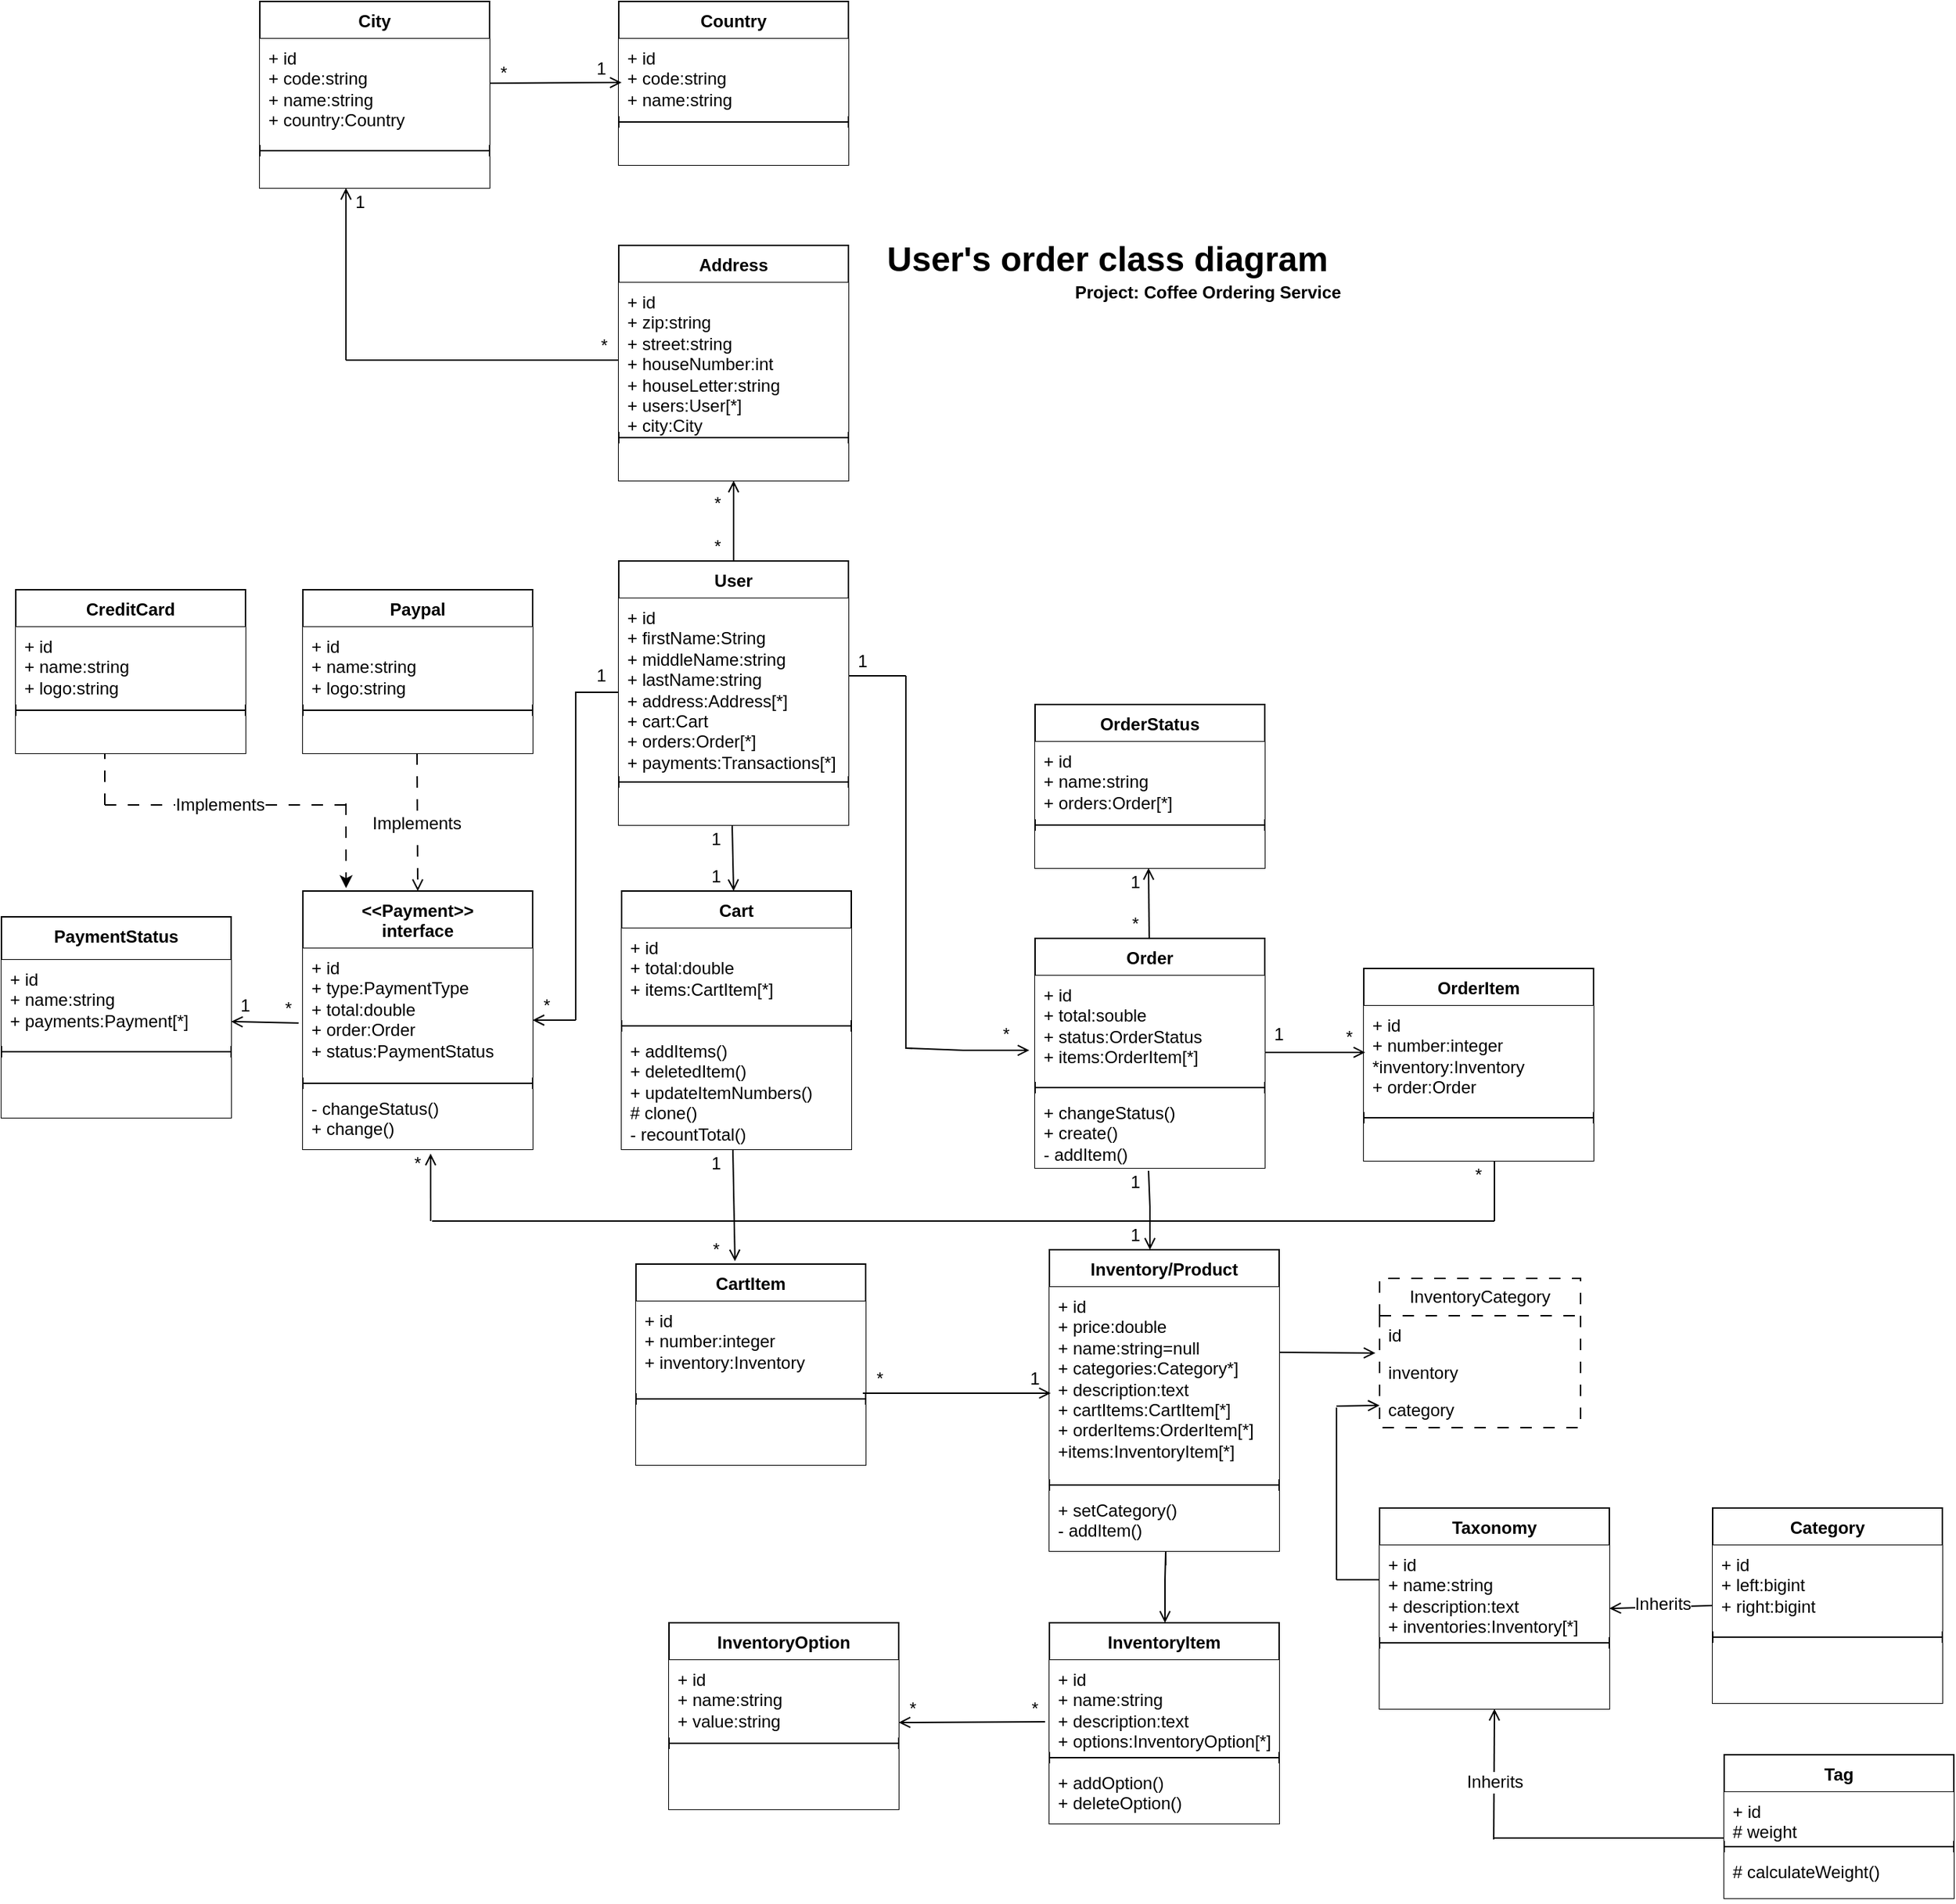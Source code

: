 <mxfile version="21.6.9" type="device">
  <diagram name="Página-1" id="kp7T4gzM5nlJn1S1i0E5">
    <mxGraphModel dx="2603" dy="758" grid="1" gridSize="10" guides="1" tooltips="1" connect="1" arrows="1" fold="1" page="1" pageScale="1" pageWidth="1169" pageHeight="827" math="0" shadow="0">
      <root>
        <mxCell id="0" />
        <mxCell id="1" parent="0" />
        <mxCell id="LA_kGTPau4nZWow_Dx0K-2" value="Project: Coffee Ordering Service" style="text;align=center;fontStyle=1;verticalAlign=middle;spacingLeft=3;spacingRight=3;strokeColor=none;rotatable=0;points=[[0,0.5],[1,0.5]];portConstraint=eastwest;html=1;" vertex="1" parent="1">
          <mxGeometry x="760" y="220" width="80" height="26" as="geometry" />
        </mxCell>
        <mxCell id="LA_kGTPau4nZWow_Dx0K-3" value="User&#39;s order class diagram" style="text;strokeColor=none;fillColor=none;html=1;fontSize=24;fontStyle=1;verticalAlign=middle;align=center;" vertex="1" parent="1">
          <mxGeometry x="680" y="190" width="100" height="40" as="geometry" />
        </mxCell>
        <mxCell id="LA_kGTPau4nZWow_Dx0K-5" value="Address" style="swimlane;fontStyle=1;align=center;verticalAlign=top;childLayout=stackLayout;horizontal=1;startSize=26;horizontalStack=0;resizeParent=1;resizeParentMax=0;resizeLast=0;collapsible=1;marginBottom=0;whiteSpace=wrap;html=1;fillColor=#FFFFFF;" vertex="1" parent="1">
          <mxGeometry x="390" y="200" width="160" height="164" as="geometry" />
        </mxCell>
        <mxCell id="LA_kGTPau4nZWow_Dx0K-6" value="+ id&lt;br&gt;+ zip:string&lt;br&gt;+ street:string&lt;br&gt;+ houseNumber:int&lt;br&gt;+ houseLetter:string&lt;br&gt;+ users:User[*]&lt;br&gt;+ city:City" style="text;strokeColor=none;fillColor=#FFFFFF;align=left;verticalAlign=top;spacingLeft=4;spacingRight=4;overflow=hidden;rotatable=0;points=[[0,0.5],[1,0.5]];portConstraint=eastwest;whiteSpace=wrap;html=1;" vertex="1" parent="LA_kGTPau4nZWow_Dx0K-5">
          <mxGeometry y="26" width="160" height="104" as="geometry" />
        </mxCell>
        <mxCell id="LA_kGTPau4nZWow_Dx0K-7" value="" style="line;strokeWidth=1;fillColor=none;align=left;verticalAlign=middle;spacingTop=-1;spacingLeft=3;spacingRight=3;rotatable=0;labelPosition=right;points=[];portConstraint=eastwest;strokeColor=inherit;" vertex="1" parent="LA_kGTPau4nZWow_Dx0K-5">
          <mxGeometry y="130" width="160" height="8" as="geometry" />
        </mxCell>
        <mxCell id="LA_kGTPau4nZWow_Dx0K-8" value="" style="text;strokeColor=none;fillColor=#FFFFFF;align=left;verticalAlign=top;spacingLeft=4;spacingRight=4;overflow=hidden;rotatable=0;points=[[0,0.5],[1,0.5]];portConstraint=eastwest;whiteSpace=wrap;html=1;" vertex="1" parent="LA_kGTPau4nZWow_Dx0K-5">
          <mxGeometry y="138" width="160" height="26" as="geometry" />
        </mxCell>
        <mxCell id="LA_kGTPau4nZWow_Dx0K-10" value="Country" style="swimlane;fontStyle=1;align=center;verticalAlign=top;childLayout=stackLayout;horizontal=1;startSize=26;horizontalStack=0;resizeParent=1;resizeParentMax=0;resizeLast=0;collapsible=1;marginBottom=0;whiteSpace=wrap;html=1;fillColor=#FFFFFF;" vertex="1" parent="1">
          <mxGeometry x="390" y="30" width="160" height="114" as="geometry" />
        </mxCell>
        <mxCell id="LA_kGTPau4nZWow_Dx0K-11" value="+ id&lt;br&gt;+ code:string&lt;br&gt;+ name:string" style="text;strokeColor=none;fillColor=#FFFFFF;align=left;verticalAlign=top;spacingLeft=4;spacingRight=4;overflow=hidden;rotatable=0;points=[[0,0.5],[1,0.5]];portConstraint=eastwest;whiteSpace=wrap;html=1;" vertex="1" parent="LA_kGTPau4nZWow_Dx0K-10">
          <mxGeometry y="26" width="160" height="54" as="geometry" />
        </mxCell>
        <mxCell id="LA_kGTPau4nZWow_Dx0K-12" value="" style="line;strokeWidth=1;fillColor=none;align=left;verticalAlign=middle;spacingTop=-1;spacingLeft=3;spacingRight=3;rotatable=0;labelPosition=right;points=[];portConstraint=eastwest;strokeColor=inherit;" vertex="1" parent="LA_kGTPau4nZWow_Dx0K-10">
          <mxGeometry y="80" width="160" height="8" as="geometry" />
        </mxCell>
        <mxCell id="LA_kGTPau4nZWow_Dx0K-13" value="" style="text;strokeColor=none;fillColor=#FFFFFF;align=left;verticalAlign=top;spacingLeft=4;spacingRight=4;overflow=hidden;rotatable=0;points=[[0,0.5],[1,0.5]];portConstraint=eastwest;whiteSpace=wrap;html=1;" vertex="1" parent="LA_kGTPau4nZWow_Dx0K-10">
          <mxGeometry y="88" width="160" height="26" as="geometry" />
        </mxCell>
        <mxCell id="LA_kGTPau4nZWow_Dx0K-14" value="City" style="swimlane;fontStyle=1;align=center;verticalAlign=top;childLayout=stackLayout;horizontal=1;startSize=26;horizontalStack=0;resizeParent=1;resizeParentMax=0;resizeLast=0;collapsible=1;marginBottom=0;whiteSpace=wrap;html=1;fillColor=#FFFFFF;" vertex="1" parent="1">
          <mxGeometry x="140" y="30" width="160" height="130" as="geometry" />
        </mxCell>
        <mxCell id="LA_kGTPau4nZWow_Dx0K-15" value="+ id&lt;br&gt;+ code:string&lt;br&gt;+ name:string&lt;br&gt;+ country:Country" style="text;strokeColor=none;fillColor=#FFFFFF;align=left;verticalAlign=top;spacingLeft=4;spacingRight=4;overflow=hidden;rotatable=0;points=[[0,0.5],[1,0.5]];portConstraint=eastwest;whiteSpace=wrap;html=1;" vertex="1" parent="LA_kGTPau4nZWow_Dx0K-14">
          <mxGeometry y="26" width="160" height="74" as="geometry" />
        </mxCell>
        <mxCell id="LA_kGTPau4nZWow_Dx0K-16" value="" style="line;strokeWidth=1;fillColor=none;align=left;verticalAlign=middle;spacingTop=-1;spacingLeft=3;spacingRight=3;rotatable=0;labelPosition=right;points=[];portConstraint=eastwest;strokeColor=inherit;" vertex="1" parent="LA_kGTPau4nZWow_Dx0K-14">
          <mxGeometry y="100" width="160" height="8" as="geometry" />
        </mxCell>
        <mxCell id="LA_kGTPau4nZWow_Dx0K-17" value="" style="text;strokeColor=none;fillColor=#FFFFFF;align=left;verticalAlign=top;spacingLeft=4;spacingRight=4;overflow=hidden;rotatable=0;points=[[0,0.5],[1,0.5]];portConstraint=eastwest;whiteSpace=wrap;html=1;" vertex="1" parent="LA_kGTPau4nZWow_Dx0K-14">
          <mxGeometry y="108" width="160" height="22" as="geometry" />
        </mxCell>
        <mxCell id="LA_kGTPau4nZWow_Dx0K-27" value="" style="endArrow=open;html=1;rounded=0;endFill=0;" edge="1" parent="LA_kGTPau4nZWow_Dx0K-14">
          <mxGeometry width="50" height="50" relative="1" as="geometry">
            <mxPoint x="60" y="250" as="sourcePoint" />
            <mxPoint x="60" y="130" as="targetPoint" />
          </mxGeometry>
        </mxCell>
        <mxCell id="LA_kGTPau4nZWow_Dx0K-18" value="" style="endArrow=open;html=1;rounded=0;exitX=0.988;exitY=0.419;exitDx=0;exitDy=0;exitPerimeter=0;endFill=0;" edge="1" parent="1">
          <mxGeometry width="50" height="50" relative="1" as="geometry">
            <mxPoint x="300.08" y="87.006" as="sourcePoint" />
            <mxPoint x="392" y="86.5" as="targetPoint" />
          </mxGeometry>
        </mxCell>
        <mxCell id="LA_kGTPau4nZWow_Dx0K-23" value="*" style="text;html=1;strokeColor=none;fillColor=none;align=center;verticalAlign=middle;whiteSpace=wrap;rounded=0;" vertex="1" parent="1">
          <mxGeometry x="300" y="70" width="20" height="20" as="geometry" />
        </mxCell>
        <mxCell id="LA_kGTPau4nZWow_Dx0K-24" value="1" style="text;html=1;strokeColor=none;fillColor=none;align=center;verticalAlign=middle;whiteSpace=wrap;rounded=0;" vertex="1" parent="1">
          <mxGeometry x="368" y="67" width="20" height="20" as="geometry" />
        </mxCell>
        <mxCell id="LA_kGTPau4nZWow_Dx0K-25" value="" style="endArrow=none;html=1;rounded=0;" edge="1" parent="1">
          <mxGeometry width="50" height="50" relative="1" as="geometry">
            <mxPoint x="200" y="280" as="sourcePoint" />
            <mxPoint x="390" y="280" as="targetPoint" />
          </mxGeometry>
        </mxCell>
        <mxCell id="LA_kGTPau4nZWow_Dx0K-28" value="1" style="text;html=1;strokeColor=none;fillColor=none;align=center;verticalAlign=middle;whiteSpace=wrap;rounded=0;" vertex="1" parent="1">
          <mxGeometry x="200" y="160" width="20" height="20" as="geometry" />
        </mxCell>
        <mxCell id="LA_kGTPau4nZWow_Dx0K-29" value="*" style="text;html=1;strokeColor=none;fillColor=none;align=center;verticalAlign=middle;whiteSpace=wrap;rounded=0;" vertex="1" parent="1">
          <mxGeometry x="370" y="260" width="20" height="20" as="geometry" />
        </mxCell>
        <mxCell id="LA_kGTPau4nZWow_Dx0K-35" style="edgeStyle=orthogonalEdgeStyle;rounded=0;orthogonalLoop=1;jettySize=auto;html=1;entryX=0.5;entryY=1;entryDx=0;entryDy=0;endArrow=open;endFill=0;" edge="1" parent="1" source="LA_kGTPau4nZWow_Dx0K-31" target="LA_kGTPau4nZWow_Dx0K-5">
          <mxGeometry relative="1" as="geometry" />
        </mxCell>
        <mxCell id="LA_kGTPau4nZWow_Dx0K-31" value="User" style="swimlane;fontStyle=1;align=center;verticalAlign=top;childLayout=stackLayout;horizontal=1;startSize=26;horizontalStack=0;resizeParent=1;resizeParentMax=0;resizeLast=0;collapsible=1;marginBottom=0;whiteSpace=wrap;html=1;fillColor=#FFFFFF;" vertex="1" parent="1">
          <mxGeometry x="390" y="420" width="160" height="184" as="geometry" />
        </mxCell>
        <mxCell id="LA_kGTPau4nZWow_Dx0K-32" value="+ id&lt;br&gt;+ firstName:String&lt;br&gt;+ middleName:string&lt;br&gt;+ lastName:string&lt;br&gt;+ address:Address[*]&lt;br&gt;+ cart:Cart&lt;br&gt;+ orders:Order[*]&lt;br&gt;+ payments:Transactions[*]" style="text;strokeColor=none;fillColor=#FFFFFF;align=left;verticalAlign=top;spacingLeft=4;spacingRight=4;overflow=hidden;rotatable=0;points=[[0,0.5],[1,0.5]];portConstraint=eastwest;whiteSpace=wrap;html=1;" vertex="1" parent="LA_kGTPau4nZWow_Dx0K-31">
          <mxGeometry y="26" width="160" height="124" as="geometry" />
        </mxCell>
        <mxCell id="LA_kGTPau4nZWow_Dx0K-33" value="" style="line;strokeWidth=1;fillColor=none;align=left;verticalAlign=middle;spacingTop=-1;spacingLeft=3;spacingRight=3;rotatable=0;labelPosition=right;points=[];portConstraint=eastwest;strokeColor=inherit;" vertex="1" parent="LA_kGTPau4nZWow_Dx0K-31">
          <mxGeometry y="150" width="160" height="8" as="geometry" />
        </mxCell>
        <mxCell id="LA_kGTPau4nZWow_Dx0K-34" value="" style="text;strokeColor=none;fillColor=#FFFFFF;align=left;verticalAlign=top;spacingLeft=4;spacingRight=4;overflow=hidden;rotatable=0;points=[[0,0.5],[1,0.5]];portConstraint=eastwest;whiteSpace=wrap;html=1;" vertex="1" parent="LA_kGTPau4nZWow_Dx0K-31">
          <mxGeometry y="158" width="160" height="26" as="geometry" />
        </mxCell>
        <mxCell id="LA_kGTPau4nZWow_Dx0K-36" value="*" style="text;html=1;strokeColor=none;fillColor=none;align=center;verticalAlign=middle;whiteSpace=wrap;rounded=0;" vertex="1" parent="1">
          <mxGeometry x="449" y="370" width="20" height="20" as="geometry" />
        </mxCell>
        <mxCell id="LA_kGTPau4nZWow_Dx0K-37" value="*" style="text;html=1;strokeColor=none;fillColor=none;align=center;verticalAlign=middle;whiteSpace=wrap;rounded=0;" vertex="1" parent="1">
          <mxGeometry x="449" y="400" width="20" height="20" as="geometry" />
        </mxCell>
        <mxCell id="LA_kGTPau4nZWow_Dx0K-38" value="Cart" style="swimlane;fontStyle=1;align=center;verticalAlign=top;childLayout=stackLayout;horizontal=1;startSize=26;horizontalStack=0;resizeParent=1;resizeParentMax=0;resizeLast=0;collapsible=1;marginBottom=0;whiteSpace=wrap;html=1;fillColor=#FFFFFF;" vertex="1" parent="1">
          <mxGeometry x="392" y="650" width="160" height="180" as="geometry" />
        </mxCell>
        <mxCell id="LA_kGTPau4nZWow_Dx0K-39" value="+ id&lt;br&gt;+ total:double&lt;br&gt;+ items:CartItem[*]&lt;br&gt;" style="text;strokeColor=none;fillColor=#FFFFFF;align=left;verticalAlign=top;spacingLeft=4;spacingRight=4;overflow=hidden;rotatable=0;points=[[0,0.5],[1,0.5]];portConstraint=eastwest;whiteSpace=wrap;html=1;" vertex="1" parent="LA_kGTPau4nZWow_Dx0K-38">
          <mxGeometry y="26" width="160" height="64" as="geometry" />
        </mxCell>
        <mxCell id="LA_kGTPau4nZWow_Dx0K-40" value="" style="line;strokeWidth=1;fillColor=none;align=left;verticalAlign=middle;spacingTop=-1;spacingLeft=3;spacingRight=3;rotatable=0;labelPosition=right;points=[];portConstraint=eastwest;strokeColor=inherit;" vertex="1" parent="LA_kGTPau4nZWow_Dx0K-38">
          <mxGeometry y="90" width="160" height="8" as="geometry" />
        </mxCell>
        <mxCell id="LA_kGTPau4nZWow_Dx0K-41" value="+ addItems()&lt;br&gt;+ deletedItem()&lt;br&gt;+ updateItemNumbers()&lt;br&gt;# clone()&lt;br&gt;- recountTotal()" style="text;strokeColor=none;fillColor=#FFFFFF;align=left;verticalAlign=top;spacingLeft=4;spacingRight=4;overflow=hidden;rotatable=0;points=[[0,0.5],[1,0.5]];portConstraint=eastwest;whiteSpace=wrap;html=1;" vertex="1" parent="LA_kGTPau4nZWow_Dx0K-38">
          <mxGeometry y="98" width="160" height="82" as="geometry" />
        </mxCell>
        <mxCell id="LA_kGTPau4nZWow_Dx0K-42" value="" style="endArrow=open;html=1;rounded=0;endFill=0;" edge="1" parent="1">
          <mxGeometry width="50" height="50" relative="1" as="geometry">
            <mxPoint x="469" y="604" as="sourcePoint" />
            <mxPoint x="470" y="650" as="targetPoint" />
          </mxGeometry>
        </mxCell>
        <mxCell id="LA_kGTPau4nZWow_Dx0K-43" value="1" style="text;html=1;strokeColor=none;fillColor=none;align=center;verticalAlign=middle;whiteSpace=wrap;rounded=0;" vertex="1" parent="1">
          <mxGeometry x="448" y="604" width="20" height="20" as="geometry" />
        </mxCell>
        <mxCell id="LA_kGTPau4nZWow_Dx0K-44" value="1" style="text;html=1;strokeColor=none;fillColor=none;align=center;verticalAlign=middle;whiteSpace=wrap;rounded=0;" vertex="1" parent="1">
          <mxGeometry x="448" y="630" width="20" height="20" as="geometry" />
        </mxCell>
        <mxCell id="LA_kGTPau4nZWow_Dx0K-46" value="OrderStatus" style="swimlane;fontStyle=1;align=center;verticalAlign=top;childLayout=stackLayout;horizontal=1;startSize=26;horizontalStack=0;resizeParent=1;resizeParentMax=0;resizeLast=0;collapsible=1;marginBottom=0;whiteSpace=wrap;html=1;fillColor=#FFFFFF;" vertex="1" parent="1">
          <mxGeometry x="680" y="520" width="160" height="114" as="geometry" />
        </mxCell>
        <mxCell id="LA_kGTPau4nZWow_Dx0K-47" value="+ id&lt;br&gt;+ name:string&lt;br&gt;+ orders:Order[*]" style="text;strokeColor=none;fillColor=#FFFFFF;align=left;verticalAlign=top;spacingLeft=4;spacingRight=4;overflow=hidden;rotatable=0;points=[[0,0.5],[1,0.5]];portConstraint=eastwest;whiteSpace=wrap;html=1;" vertex="1" parent="LA_kGTPau4nZWow_Dx0K-46">
          <mxGeometry y="26" width="160" height="54" as="geometry" />
        </mxCell>
        <mxCell id="LA_kGTPau4nZWow_Dx0K-48" value="" style="line;strokeWidth=1;fillColor=none;align=left;verticalAlign=middle;spacingTop=-1;spacingLeft=3;spacingRight=3;rotatable=0;labelPosition=right;points=[];portConstraint=eastwest;strokeColor=inherit;" vertex="1" parent="LA_kGTPau4nZWow_Dx0K-46">
          <mxGeometry y="80" width="160" height="8" as="geometry" />
        </mxCell>
        <mxCell id="LA_kGTPau4nZWow_Dx0K-49" value="" style="text;strokeColor=none;fillColor=#FFFFFF;align=left;verticalAlign=top;spacingLeft=4;spacingRight=4;overflow=hidden;rotatable=0;points=[[0,0.5],[1,0.5]];portConstraint=eastwest;whiteSpace=wrap;html=1;" vertex="1" parent="LA_kGTPau4nZWow_Dx0K-46">
          <mxGeometry y="88" width="160" height="26" as="geometry" />
        </mxCell>
        <mxCell id="LA_kGTPau4nZWow_Dx0K-50" value="Order" style="swimlane;fontStyle=1;align=center;verticalAlign=top;childLayout=stackLayout;horizontal=1;startSize=26;horizontalStack=0;resizeParent=1;resizeParentMax=0;resizeLast=0;collapsible=1;marginBottom=0;whiteSpace=wrap;html=1;fillColor=#FFFFFF;" vertex="1" parent="1">
          <mxGeometry x="680" y="683" width="160" height="160" as="geometry" />
        </mxCell>
        <mxCell id="LA_kGTPau4nZWow_Dx0K-51" value="+ id&lt;br&gt;+ total:souble&lt;br&gt;+ status:OrderStatus&lt;br&gt;+ items:OrderItem[*]" style="text;strokeColor=none;fillColor=#FFFFFF;align=left;verticalAlign=top;spacingLeft=4;spacingRight=4;overflow=hidden;rotatable=0;points=[[0,0.5],[1,0.5]];portConstraint=eastwest;whiteSpace=wrap;html=1;" vertex="1" parent="LA_kGTPau4nZWow_Dx0K-50">
          <mxGeometry y="26" width="160" height="74" as="geometry" />
        </mxCell>
        <mxCell id="LA_kGTPau4nZWow_Dx0K-52" value="" style="line;strokeWidth=1;fillColor=none;align=left;verticalAlign=middle;spacingTop=-1;spacingLeft=3;spacingRight=3;rotatable=0;labelPosition=right;points=[];portConstraint=eastwest;strokeColor=inherit;" vertex="1" parent="LA_kGTPau4nZWow_Dx0K-50">
          <mxGeometry y="100" width="160" height="8" as="geometry" />
        </mxCell>
        <mxCell id="LA_kGTPau4nZWow_Dx0K-53" value="+ changeStatus()&lt;br&gt;+ create()&lt;br&gt;- addItem()&lt;br&gt;" style="text;strokeColor=none;fillColor=#FFFFFF;align=left;verticalAlign=top;spacingLeft=4;spacingRight=4;overflow=hidden;rotatable=0;points=[[0,0.5],[1,0.5]];portConstraint=eastwest;whiteSpace=wrap;html=1;" vertex="1" parent="LA_kGTPau4nZWow_Dx0K-50">
          <mxGeometry y="108" width="160" height="52" as="geometry" />
        </mxCell>
        <mxCell id="LA_kGTPau4nZWow_Dx0K-54" value="" style="endArrow=open;html=1;rounded=0;entryX=0.494;entryY=1;entryDx=0;entryDy=0;entryPerimeter=0;endFill=0;" edge="1" parent="1" target="LA_kGTPau4nZWow_Dx0K-49">
          <mxGeometry width="50" height="50" relative="1" as="geometry">
            <mxPoint x="759.5" y="683" as="sourcePoint" />
            <mxPoint x="759.5" y="643" as="targetPoint" />
          </mxGeometry>
        </mxCell>
        <mxCell id="LA_kGTPau4nZWow_Dx0K-55" value="1" style="text;html=1;strokeColor=none;fillColor=none;align=center;verticalAlign=middle;whiteSpace=wrap;rounded=0;" vertex="1" parent="1">
          <mxGeometry x="740" y="634" width="20" height="20" as="geometry" />
        </mxCell>
        <mxCell id="LA_kGTPau4nZWow_Dx0K-56" value="*" style="text;html=1;strokeColor=none;fillColor=none;align=center;verticalAlign=middle;whiteSpace=wrap;rounded=0;" vertex="1" parent="1">
          <mxGeometry x="740" y="663" width="20" height="20" as="geometry" />
        </mxCell>
        <mxCell id="LA_kGTPau4nZWow_Dx0K-57" value="" style="endArrow=none;html=1;rounded=0;" edge="1" parent="1">
          <mxGeometry width="50" height="50" relative="1" as="geometry">
            <mxPoint x="550" y="500" as="sourcePoint" />
            <mxPoint x="590" y="500" as="targetPoint" />
          </mxGeometry>
        </mxCell>
        <mxCell id="LA_kGTPau4nZWow_Dx0K-59" value="" style="endArrow=none;html=1;rounded=0;" edge="1" parent="1">
          <mxGeometry width="50" height="50" relative="1" as="geometry">
            <mxPoint x="590" y="500" as="sourcePoint" />
            <mxPoint x="590" y="760" as="targetPoint" />
          </mxGeometry>
        </mxCell>
        <mxCell id="LA_kGTPau4nZWow_Dx0K-60" value="" style="endArrow=open;html=1;rounded=0;entryX=-0.025;entryY=0.703;entryDx=0;entryDy=0;entryPerimeter=0;endFill=0;" edge="1" parent="1" target="LA_kGTPau4nZWow_Dx0K-51">
          <mxGeometry width="50" height="50" relative="1" as="geometry">
            <mxPoint x="590" y="759.5" as="sourcePoint" />
            <mxPoint x="630" y="759.5" as="targetPoint" />
            <Array as="points">
              <mxPoint x="630" y="761" />
            </Array>
          </mxGeometry>
        </mxCell>
        <mxCell id="LA_kGTPau4nZWow_Dx0K-61" value="1" style="text;html=1;strokeColor=none;fillColor=none;align=center;verticalAlign=middle;whiteSpace=wrap;rounded=0;" vertex="1" parent="1">
          <mxGeometry x="550" y="480" width="20" height="20" as="geometry" />
        </mxCell>
        <mxCell id="LA_kGTPau4nZWow_Dx0K-62" value="*" style="text;html=1;strokeColor=none;fillColor=none;align=center;verticalAlign=middle;whiteSpace=wrap;rounded=0;" vertex="1" parent="1">
          <mxGeometry x="650" y="740" width="20" height="20" as="geometry" />
        </mxCell>
        <mxCell id="LA_kGTPau4nZWow_Dx0K-63" value="OrderItem" style="swimlane;fontStyle=1;align=center;verticalAlign=top;childLayout=stackLayout;horizontal=1;startSize=26;horizontalStack=0;resizeParent=1;resizeParentMax=0;resizeLast=0;collapsible=1;marginBottom=0;whiteSpace=wrap;html=1;fillColor=#FFFFFF;" vertex="1" parent="1">
          <mxGeometry x="909" y="704" width="160" height="134" as="geometry" />
        </mxCell>
        <mxCell id="LA_kGTPau4nZWow_Dx0K-64" value="+ id&lt;br&gt;+ number:integer&lt;br&gt;*inventory:Inventory&lt;br&gt;+ order:Order" style="text;strokeColor=none;fillColor=#FFFFFF;align=left;verticalAlign=top;spacingLeft=4;spacingRight=4;overflow=hidden;rotatable=0;points=[[0,0.5],[1,0.5]];portConstraint=eastwest;whiteSpace=wrap;html=1;" vertex="1" parent="LA_kGTPau4nZWow_Dx0K-63">
          <mxGeometry y="26" width="160" height="74" as="geometry" />
        </mxCell>
        <mxCell id="LA_kGTPau4nZWow_Dx0K-65" value="" style="line;strokeWidth=1;fillColor=none;align=left;verticalAlign=middle;spacingTop=-1;spacingLeft=3;spacingRight=3;rotatable=0;labelPosition=right;points=[];portConstraint=eastwest;strokeColor=inherit;" vertex="1" parent="LA_kGTPau4nZWow_Dx0K-63">
          <mxGeometry y="100" width="160" height="8" as="geometry" />
        </mxCell>
        <mxCell id="LA_kGTPau4nZWow_Dx0K-66" value="" style="text;strokeColor=none;fillColor=#FFFFFF;align=left;verticalAlign=top;spacingLeft=4;spacingRight=4;overflow=hidden;rotatable=0;points=[[0,0.5],[1,0.5]];portConstraint=eastwest;whiteSpace=wrap;html=1;" vertex="1" parent="LA_kGTPau4nZWow_Dx0K-63">
          <mxGeometry y="108" width="160" height="26" as="geometry" />
        </mxCell>
        <mxCell id="LA_kGTPau4nZWow_Dx0K-67" value="" style="endArrow=open;html=1;rounded=0;entryX=0.006;entryY=0.439;entryDx=0;entryDy=0;entryPerimeter=0;endFill=0;" edge="1" parent="1" target="LA_kGTPau4nZWow_Dx0K-64">
          <mxGeometry width="50" height="50" relative="1" as="geometry">
            <mxPoint x="840" y="762.5" as="sourcePoint" />
            <mxPoint x="900" y="762.5" as="targetPoint" />
          </mxGeometry>
        </mxCell>
        <mxCell id="LA_kGTPau4nZWow_Dx0K-68" value="1" style="text;html=1;strokeColor=none;fillColor=none;align=center;verticalAlign=middle;whiteSpace=wrap;rounded=0;" vertex="1" parent="1">
          <mxGeometry x="840" y="740" width="20" height="20" as="geometry" />
        </mxCell>
        <mxCell id="LA_kGTPau4nZWow_Dx0K-69" value="*" style="text;html=1;strokeColor=none;fillColor=none;align=center;verticalAlign=middle;whiteSpace=wrap;rounded=0;" vertex="1" parent="1">
          <mxGeometry x="889" y="742" width="20" height="20" as="geometry" />
        </mxCell>
        <mxCell id="LA_kGTPau4nZWow_Dx0K-70" value="Paypal" style="swimlane;fontStyle=1;align=center;verticalAlign=top;childLayout=stackLayout;horizontal=1;startSize=26;horizontalStack=0;resizeParent=1;resizeParentMax=0;resizeLast=0;collapsible=1;marginBottom=0;whiteSpace=wrap;html=1;fillColor=#FFFFFF;" vertex="1" parent="1">
          <mxGeometry x="170" y="440" width="160" height="114" as="geometry" />
        </mxCell>
        <mxCell id="LA_kGTPau4nZWow_Dx0K-71" value="+ id&lt;br&gt;+ name:string&lt;br&gt;+ logo:string" style="text;strokeColor=none;fillColor=#FFFFFF;align=left;verticalAlign=top;spacingLeft=4;spacingRight=4;overflow=hidden;rotatable=0;points=[[0,0.5],[1,0.5]];portConstraint=eastwest;whiteSpace=wrap;html=1;" vertex="1" parent="LA_kGTPau4nZWow_Dx0K-70">
          <mxGeometry y="26" width="160" height="54" as="geometry" />
        </mxCell>
        <mxCell id="LA_kGTPau4nZWow_Dx0K-72" value="" style="line;strokeWidth=1;fillColor=none;align=left;verticalAlign=middle;spacingTop=-1;spacingLeft=3;spacingRight=3;rotatable=0;labelPosition=right;points=[];portConstraint=eastwest;strokeColor=inherit;" vertex="1" parent="LA_kGTPau4nZWow_Dx0K-70">
          <mxGeometry y="80" width="160" height="8" as="geometry" />
        </mxCell>
        <mxCell id="LA_kGTPau4nZWow_Dx0K-73" value="" style="text;strokeColor=none;fillColor=#FFFFFF;align=left;verticalAlign=top;spacingLeft=4;spacingRight=4;overflow=hidden;rotatable=0;points=[[0,0.5],[1,0.5]];portConstraint=eastwest;whiteSpace=wrap;html=1;" vertex="1" parent="LA_kGTPau4nZWow_Dx0K-70">
          <mxGeometry y="88" width="160" height="26" as="geometry" />
        </mxCell>
        <mxCell id="LA_kGTPau4nZWow_Dx0K-74" value="CreditCard" style="swimlane;fontStyle=1;align=center;verticalAlign=top;childLayout=stackLayout;horizontal=1;startSize=26;horizontalStack=0;resizeParent=1;resizeParentMax=0;resizeLast=0;collapsible=1;marginBottom=0;whiteSpace=wrap;html=1;fillColor=#FFFFFF;" vertex="1" parent="1">
          <mxGeometry x="-30" y="440" width="160" height="114" as="geometry" />
        </mxCell>
        <mxCell id="LA_kGTPau4nZWow_Dx0K-75" value="+ id&lt;br&gt;+ name:string&lt;br&gt;+ logo:string" style="text;strokeColor=none;fillColor=#FFFFFF;align=left;verticalAlign=top;spacingLeft=4;spacingRight=4;overflow=hidden;rotatable=0;points=[[0,0.5],[1,0.5]];portConstraint=eastwest;whiteSpace=wrap;html=1;" vertex="1" parent="LA_kGTPau4nZWow_Dx0K-74">
          <mxGeometry y="26" width="160" height="54" as="geometry" />
        </mxCell>
        <mxCell id="LA_kGTPau4nZWow_Dx0K-76" value="" style="line;strokeWidth=1;fillColor=none;align=left;verticalAlign=middle;spacingTop=-1;spacingLeft=3;spacingRight=3;rotatable=0;labelPosition=right;points=[];portConstraint=eastwest;strokeColor=inherit;" vertex="1" parent="LA_kGTPau4nZWow_Dx0K-74">
          <mxGeometry y="80" width="160" height="8" as="geometry" />
        </mxCell>
        <mxCell id="LA_kGTPau4nZWow_Dx0K-77" value="" style="text;strokeColor=none;fillColor=#FFFFFF;align=left;verticalAlign=top;spacingLeft=4;spacingRight=4;overflow=hidden;rotatable=0;points=[[0,0.5],[1,0.5]];portConstraint=eastwest;whiteSpace=wrap;html=1;" vertex="1" parent="LA_kGTPau4nZWow_Dx0K-74">
          <mxGeometry y="88" width="160" height="26" as="geometry" />
        </mxCell>
        <mxCell id="LA_kGTPau4nZWow_Dx0K-78" value="" style="endArrow=open;html=1;rounded=0;dashed=1;dashPattern=8 8;endFill=0;" edge="1" parent="1">
          <mxGeometry width="50" height="50" relative="1" as="geometry">
            <mxPoint x="249.5" y="554" as="sourcePoint" />
            <mxPoint x="250" y="650" as="targetPoint" />
          </mxGeometry>
        </mxCell>
        <mxCell id="LA_kGTPau4nZWow_Dx0K-79" value="&lt;font style=&quot;font-size: 12px;&quot;&gt;Implements&lt;/font&gt;" style="edgeLabel;html=1;align=center;verticalAlign=middle;resizable=0;points=[];" vertex="1" connectable="0" parent="LA_kGTPau4nZWow_Dx0K-78">
          <mxGeometry x="0.021" y="-1" relative="1" as="geometry">
            <mxPoint as="offset" />
          </mxGeometry>
        </mxCell>
        <mxCell id="LA_kGTPau4nZWow_Dx0K-80" value="&amp;lt;&amp;lt;Payment&amp;gt;&amp;gt;&lt;br&gt;interface" style="swimlane;fontStyle=1;align=center;verticalAlign=top;childLayout=stackLayout;horizontal=1;startSize=40;horizontalStack=0;resizeParent=1;resizeParentMax=0;resizeLast=0;collapsible=1;marginBottom=0;whiteSpace=wrap;html=1;fillColor=#FFFFFF;" vertex="1" parent="1">
          <mxGeometry x="170" y="650" width="160" height="180" as="geometry" />
        </mxCell>
        <mxCell id="LA_kGTPau4nZWow_Dx0K-81" value="+ id&lt;br&gt;+ type:PaymentType&lt;br&gt;+ total:double&lt;br&gt;+ order:Order&lt;br&gt;+ status:PaymentStatus" style="text;strokeColor=none;fillColor=#FFFFFF;align=left;verticalAlign=top;spacingLeft=4;spacingRight=4;overflow=hidden;rotatable=0;points=[[0,0.5],[1,0.5]];portConstraint=eastwest;whiteSpace=wrap;html=1;" vertex="1" parent="LA_kGTPau4nZWow_Dx0K-80">
          <mxGeometry y="40" width="160" height="90" as="geometry" />
        </mxCell>
        <mxCell id="LA_kGTPau4nZWow_Dx0K-82" value="" style="line;strokeWidth=1;fillColor=none;align=left;verticalAlign=middle;spacingTop=-1;spacingLeft=3;spacingRight=3;rotatable=0;labelPosition=right;points=[];portConstraint=eastwest;strokeColor=inherit;" vertex="1" parent="LA_kGTPau4nZWow_Dx0K-80">
          <mxGeometry y="130" width="160" height="8" as="geometry" />
        </mxCell>
        <mxCell id="LA_kGTPau4nZWow_Dx0K-83" value="- changeStatus()&lt;br&gt;+ change()" style="text;strokeColor=none;fillColor=#FFFFFF;align=left;verticalAlign=top;spacingLeft=4;spacingRight=4;overflow=hidden;rotatable=0;points=[[0,0.5],[1,0.5]];portConstraint=eastwest;whiteSpace=wrap;html=1;" vertex="1" parent="LA_kGTPau4nZWow_Dx0K-80">
          <mxGeometry y="138" width="160" height="42" as="geometry" />
        </mxCell>
        <mxCell id="LA_kGTPau4nZWow_Dx0K-84" value="PaymentStatus" style="swimlane;fontStyle=1;align=center;verticalAlign=top;childLayout=stackLayout;horizontal=1;startSize=30;horizontalStack=0;resizeParent=1;resizeParentMax=0;resizeLast=0;collapsible=1;marginBottom=0;whiteSpace=wrap;html=1;fillColor=#FFFFFF;" vertex="1" parent="1">
          <mxGeometry x="-40" y="668" width="160" height="140" as="geometry" />
        </mxCell>
        <mxCell id="LA_kGTPau4nZWow_Dx0K-85" value="+ id&lt;br&gt;+ name:string&lt;br&gt;+ payments:Payment[*]" style="text;strokeColor=none;fillColor=#FFFFFF;align=left;verticalAlign=top;spacingLeft=4;spacingRight=4;overflow=hidden;rotatable=0;points=[[0,0.5],[1,0.5]];portConstraint=eastwest;whiteSpace=wrap;html=1;" vertex="1" parent="LA_kGTPau4nZWow_Dx0K-84">
          <mxGeometry y="30" width="160" height="60" as="geometry" />
        </mxCell>
        <mxCell id="LA_kGTPau4nZWow_Dx0K-86" value="" style="line;strokeWidth=1;fillColor=none;align=left;verticalAlign=middle;spacingTop=-1;spacingLeft=3;spacingRight=3;rotatable=0;labelPosition=right;points=[];portConstraint=eastwest;strokeColor=inherit;" vertex="1" parent="LA_kGTPau4nZWow_Dx0K-84">
          <mxGeometry y="90" width="160" height="8" as="geometry" />
        </mxCell>
        <mxCell id="LA_kGTPau4nZWow_Dx0K-87" value="" style="text;strokeColor=none;fillColor=#FFFFFF;align=left;verticalAlign=top;spacingLeft=4;spacingRight=4;overflow=hidden;rotatable=0;points=[[0,0.5],[1,0.5]];portConstraint=eastwest;whiteSpace=wrap;html=1;" vertex="1" parent="LA_kGTPau4nZWow_Dx0K-84">
          <mxGeometry y="98" width="160" height="42" as="geometry" />
        </mxCell>
        <mxCell id="LA_kGTPau4nZWow_Dx0K-90" value="" style="endArrow=none;html=1;rounded=0;entryX=0.425;entryY=1;entryDx=0;entryDy=0;entryPerimeter=0;dashed=1;dashPattern=8 8;" edge="1" parent="1">
          <mxGeometry width="50" height="50" relative="1" as="geometry">
            <mxPoint x="32" y="590" as="sourcePoint" />
            <mxPoint x="32" y="554" as="targetPoint" />
          </mxGeometry>
        </mxCell>
        <mxCell id="LA_kGTPau4nZWow_Dx0K-92" value="" style="endArrow=none;html=1;rounded=0;dashed=1;dashPattern=8 8;" edge="1" parent="1">
          <mxGeometry width="50" height="50" relative="1" as="geometry">
            <mxPoint x="200" y="590" as="sourcePoint" />
            <mxPoint x="30" y="590" as="targetPoint" />
          </mxGeometry>
        </mxCell>
        <mxCell id="LA_kGTPau4nZWow_Dx0K-96" value="&lt;font style=&quot;font-size: 12px;&quot;&gt;Implements&lt;/font&gt;" style="edgeLabel;html=1;align=center;verticalAlign=middle;resizable=0;points=[];" vertex="1" connectable="0" parent="LA_kGTPau4nZWow_Dx0K-92">
          <mxGeometry x="0.036" relative="1" as="geometry">
            <mxPoint as="offset" />
          </mxGeometry>
        </mxCell>
        <mxCell id="LA_kGTPau4nZWow_Dx0K-94" value="" style="endArrow=classic;html=1;rounded=0;entryX=0.188;entryY=-0.011;entryDx=0;entryDy=0;entryPerimeter=0;dashed=1;dashPattern=8 8;" edge="1" parent="1" target="LA_kGTPau4nZWow_Dx0K-80">
          <mxGeometry width="50" height="50" relative="1" as="geometry">
            <mxPoint x="200" y="589" as="sourcePoint" />
            <mxPoint x="200" y="639" as="targetPoint" />
          </mxGeometry>
        </mxCell>
        <mxCell id="LA_kGTPau4nZWow_Dx0K-98" value="" style="endArrow=none;html=1;rounded=0;" edge="1" parent="1">
          <mxGeometry width="50" height="50" relative="1" as="geometry">
            <mxPoint x="360" y="511.5" as="sourcePoint" />
            <mxPoint x="390" y="511.5" as="targetPoint" />
          </mxGeometry>
        </mxCell>
        <mxCell id="LA_kGTPau4nZWow_Dx0K-99" value="" style="endArrow=none;html=1;rounded=0;" edge="1" parent="1">
          <mxGeometry width="50" height="50" relative="1" as="geometry">
            <mxPoint x="360" y="740" as="sourcePoint" />
            <mxPoint x="360.04" y="511" as="targetPoint" />
          </mxGeometry>
        </mxCell>
        <mxCell id="LA_kGTPau4nZWow_Dx0K-100" value="" style="endArrow=open;html=1;rounded=0;entryX=1;entryY=0.5;entryDx=0;entryDy=0;endFill=0;" edge="1" parent="1" target="LA_kGTPau4nZWow_Dx0K-80">
          <mxGeometry width="50" height="50" relative="1" as="geometry">
            <mxPoint x="360" y="740" as="sourcePoint" />
            <mxPoint x="350" y="740" as="targetPoint" />
          </mxGeometry>
        </mxCell>
        <mxCell id="LA_kGTPau4nZWow_Dx0K-101" value="1" style="text;html=1;strokeColor=none;fillColor=none;align=center;verticalAlign=middle;whiteSpace=wrap;rounded=0;" vertex="1" parent="1">
          <mxGeometry x="368" y="490" width="20" height="20" as="geometry" />
        </mxCell>
        <mxCell id="LA_kGTPau4nZWow_Dx0K-102" value="*" style="text;html=1;strokeColor=none;fillColor=none;align=center;verticalAlign=middle;whiteSpace=wrap;rounded=0;" vertex="1" parent="1">
          <mxGeometry x="330" y="720" width="20" height="20" as="geometry" />
        </mxCell>
        <mxCell id="LA_kGTPau4nZWow_Dx0K-103" value="" style="endArrow=open;html=1;rounded=0;entryX=1;entryY=0.5;entryDx=0;entryDy=0;endFill=0;exitX=-0.019;exitY=0.344;exitDx=0;exitDy=0;exitPerimeter=0;" edge="1" parent="1">
          <mxGeometry width="50" height="50" relative="1" as="geometry">
            <mxPoint x="166.96" y="741.96" as="sourcePoint" />
            <mxPoint x="120" y="741" as="targetPoint" />
          </mxGeometry>
        </mxCell>
        <mxCell id="LA_kGTPau4nZWow_Dx0K-104" value="*" style="text;html=1;strokeColor=none;fillColor=none;align=center;verticalAlign=middle;whiteSpace=wrap;rounded=0;" vertex="1" parent="1">
          <mxGeometry x="150" y="722" width="20" height="20" as="geometry" />
        </mxCell>
        <mxCell id="LA_kGTPau4nZWow_Dx0K-105" value="1" style="text;html=1;strokeColor=none;fillColor=none;align=center;verticalAlign=middle;whiteSpace=wrap;rounded=0;" vertex="1" parent="1">
          <mxGeometry x="120" y="720" width="20" height="20" as="geometry" />
        </mxCell>
        <mxCell id="LA_kGTPau4nZWow_Dx0K-112" value="" style="endArrow=none;html=1;rounded=0;" edge="1" parent="1">
          <mxGeometry width="50" height="50" relative="1" as="geometry">
            <mxPoint x="1000" y="880" as="sourcePoint" />
            <mxPoint x="1000" y="838" as="targetPoint" />
          </mxGeometry>
        </mxCell>
        <mxCell id="LA_kGTPau4nZWow_Dx0K-113" value="" style="endArrow=none;html=1;rounded=0;" edge="1" parent="1">
          <mxGeometry width="50" height="50" relative="1" as="geometry">
            <mxPoint x="260" y="880" as="sourcePoint" />
            <mxPoint x="1000" y="880" as="targetPoint" />
          </mxGeometry>
        </mxCell>
        <mxCell id="LA_kGTPau4nZWow_Dx0K-114" value="" style="endArrow=open;html=1;rounded=0;entryX=0.556;entryY=1.071;entryDx=0;entryDy=0;entryPerimeter=0;endFill=0;" edge="1" parent="1" target="LA_kGTPau4nZWow_Dx0K-83">
          <mxGeometry width="50" height="50" relative="1" as="geometry">
            <mxPoint x="259" y="880" as="sourcePoint" />
            <mxPoint x="260" y="838" as="targetPoint" />
          </mxGeometry>
        </mxCell>
        <mxCell id="LA_kGTPau4nZWow_Dx0K-115" value="*" style="text;html=1;strokeColor=none;fillColor=none;align=center;verticalAlign=middle;whiteSpace=wrap;rounded=0;" vertex="1" parent="1">
          <mxGeometry x="979" y="838" width="20" height="20" as="geometry" />
        </mxCell>
        <mxCell id="LA_kGTPau4nZWow_Dx0K-118" value="*" style="text;html=1;strokeColor=none;fillColor=none;align=center;verticalAlign=middle;whiteSpace=wrap;rounded=0;" vertex="1" parent="1">
          <mxGeometry x="240" y="830" width="20" height="20" as="geometry" />
        </mxCell>
        <mxCell id="LA_kGTPau4nZWow_Dx0K-119" value="CartItem" style="swimlane;fontStyle=1;align=center;verticalAlign=top;childLayout=stackLayout;horizontal=1;startSize=26;horizontalStack=0;resizeParent=1;resizeParentMax=0;resizeLast=0;collapsible=1;marginBottom=0;whiteSpace=wrap;html=1;fillColor=#FFFFFF;" vertex="1" parent="1">
          <mxGeometry x="402" y="910" width="160" height="140" as="geometry" />
        </mxCell>
        <mxCell id="LA_kGTPau4nZWow_Dx0K-120" value="+ id&lt;br&gt;+ number:integer&lt;br&gt;+ inventory:Inventory" style="text;strokeColor=none;fillColor=#FFFFFF;align=left;verticalAlign=top;spacingLeft=4;spacingRight=4;overflow=hidden;rotatable=0;points=[[0,0.5],[1,0.5]];portConstraint=eastwest;whiteSpace=wrap;html=1;" vertex="1" parent="LA_kGTPau4nZWow_Dx0K-119">
          <mxGeometry y="26" width="160" height="64" as="geometry" />
        </mxCell>
        <mxCell id="LA_kGTPau4nZWow_Dx0K-121" value="" style="line;strokeWidth=1;fillColor=none;align=left;verticalAlign=middle;spacingTop=-1;spacingLeft=3;spacingRight=3;rotatable=0;labelPosition=right;points=[];portConstraint=eastwest;strokeColor=inherit;" vertex="1" parent="LA_kGTPau4nZWow_Dx0K-119">
          <mxGeometry y="90" width="160" height="8" as="geometry" />
        </mxCell>
        <mxCell id="LA_kGTPau4nZWow_Dx0K-122" value="" style="text;strokeColor=none;fillColor=#FFFFFF;align=left;verticalAlign=top;spacingLeft=4;spacingRight=4;overflow=hidden;rotatable=0;points=[[0,0.5],[1,0.5]];portConstraint=eastwest;whiteSpace=wrap;html=1;" vertex="1" parent="LA_kGTPau4nZWow_Dx0K-119">
          <mxGeometry y="98" width="160" height="42" as="geometry" />
        </mxCell>
        <mxCell id="LA_kGTPau4nZWow_Dx0K-123" value="" style="endArrow=open;html=1;rounded=0;endFill=0;entryX=0.431;entryY=-0.014;entryDx=0;entryDy=0;entryPerimeter=0;" edge="1" parent="1" target="LA_kGTPau4nZWow_Dx0K-119">
          <mxGeometry width="50" height="50" relative="1" as="geometry">
            <mxPoint x="469.5" y="830" as="sourcePoint" />
            <mxPoint x="470.5" y="876" as="targetPoint" />
          </mxGeometry>
        </mxCell>
        <mxCell id="LA_kGTPau4nZWow_Dx0K-124" value="1" style="text;html=1;strokeColor=none;fillColor=none;align=center;verticalAlign=middle;whiteSpace=wrap;rounded=0;" vertex="1" parent="1">
          <mxGeometry x="448" y="830" width="20" height="20" as="geometry" />
        </mxCell>
        <mxCell id="LA_kGTPau4nZWow_Dx0K-125" value="*" style="text;html=1;strokeColor=none;fillColor=none;align=center;verticalAlign=middle;whiteSpace=wrap;rounded=0;" vertex="1" parent="1">
          <mxGeometry x="448" y="890" width="20" height="20" as="geometry" />
        </mxCell>
        <mxCell id="LA_kGTPau4nZWow_Dx0K-126" value="Inventory/Product" style="swimlane;fontStyle=1;align=center;verticalAlign=top;childLayout=stackLayout;horizontal=1;startSize=26;horizontalStack=0;resizeParent=1;resizeParentMax=0;resizeLast=0;collapsible=1;marginBottom=0;whiteSpace=wrap;html=1;fillColor=#FFFFFF;" vertex="1" parent="1">
          <mxGeometry x="690" y="900" width="160" height="210" as="geometry" />
        </mxCell>
        <mxCell id="LA_kGTPau4nZWow_Dx0K-127" value="+ id&lt;br&gt;+ price:double&lt;br&gt;+ name:string=null&lt;br&gt;+ categories:Category*]&lt;br&gt;+ description:text&lt;br&gt;+ cartItems:CartItem[*]&lt;br&gt;+ orderItems:OrderItem[*]&lt;br&gt;+items:InventoryItem[*]" style="text;strokeColor=none;fillColor=#FFFFFF;align=left;verticalAlign=top;spacingLeft=4;spacingRight=4;overflow=hidden;rotatable=0;points=[[0,0.5],[1,0.5]];portConstraint=eastwest;whiteSpace=wrap;html=1;" vertex="1" parent="LA_kGTPau4nZWow_Dx0K-126">
          <mxGeometry y="26" width="160" height="134" as="geometry" />
        </mxCell>
        <mxCell id="LA_kGTPau4nZWow_Dx0K-128" value="" style="line;strokeWidth=1;fillColor=none;align=left;verticalAlign=middle;spacingTop=-1;spacingLeft=3;spacingRight=3;rotatable=0;labelPosition=right;points=[];portConstraint=eastwest;strokeColor=inherit;" vertex="1" parent="LA_kGTPau4nZWow_Dx0K-126">
          <mxGeometry y="160" width="160" height="8" as="geometry" />
        </mxCell>
        <mxCell id="LA_kGTPau4nZWow_Dx0K-129" value="+ setCategory()&lt;br&gt;- addItem()" style="text;strokeColor=none;fillColor=#FFFFFF;align=left;verticalAlign=top;spacingLeft=4;spacingRight=4;overflow=hidden;rotatable=0;points=[[0,0.5],[1,0.5]];portConstraint=eastwest;whiteSpace=wrap;html=1;" vertex="1" parent="LA_kGTPau4nZWow_Dx0K-126">
          <mxGeometry y="168" width="160" height="42" as="geometry" />
        </mxCell>
        <mxCell id="LA_kGTPau4nZWow_Dx0K-131" value="" style="endArrow=open;html=1;rounded=0;entryX=0.006;entryY=0.552;entryDx=0;entryDy=0;entryPerimeter=0;endFill=0;" edge="1" parent="1" target="LA_kGTPau4nZWow_Dx0K-127">
          <mxGeometry width="50" height="50" relative="1" as="geometry">
            <mxPoint x="560" y="1000" as="sourcePoint" />
            <mxPoint x="670" y="1000" as="targetPoint" />
          </mxGeometry>
        </mxCell>
        <mxCell id="LA_kGTPau4nZWow_Dx0K-132" value="*" style="text;html=1;strokeColor=none;fillColor=none;align=center;verticalAlign=middle;whiteSpace=wrap;rounded=0;" vertex="1" parent="1">
          <mxGeometry x="562" y="980" width="20" height="20" as="geometry" />
        </mxCell>
        <mxCell id="LA_kGTPau4nZWow_Dx0K-133" value="1" style="text;html=1;strokeColor=none;fillColor=none;align=center;verticalAlign=middle;whiteSpace=wrap;rounded=0;" vertex="1" parent="1">
          <mxGeometry x="670" y="980" width="20" height="20" as="geometry" />
        </mxCell>
        <mxCell id="LA_kGTPau4nZWow_Dx0K-134" value="" style="endArrow=open;html=1;rounded=0;endFill=0;exitX=0.494;exitY=1.038;exitDx=0;exitDy=0;exitPerimeter=0;" edge="1" parent="1" source="LA_kGTPau4nZWow_Dx0K-53">
          <mxGeometry width="50" height="50" relative="1" as="geometry">
            <mxPoint x="760" y="850" as="sourcePoint" />
            <mxPoint x="760" y="900" as="targetPoint" />
            <Array as="points">
              <mxPoint x="760" y="870" />
            </Array>
          </mxGeometry>
        </mxCell>
        <mxCell id="LA_kGTPau4nZWow_Dx0K-136" value="1" style="text;html=1;strokeColor=none;fillColor=none;align=center;verticalAlign=middle;whiteSpace=wrap;rounded=0;" vertex="1" parent="1">
          <mxGeometry x="740" y="843" width="20" height="20" as="geometry" />
        </mxCell>
        <mxCell id="LA_kGTPau4nZWow_Dx0K-137" value="1" style="text;html=1;strokeColor=none;fillColor=none;align=center;verticalAlign=middle;whiteSpace=wrap;rounded=0;" vertex="1" parent="1">
          <mxGeometry x="740" y="880" width="20" height="20" as="geometry" />
        </mxCell>
        <mxCell id="LA_kGTPau4nZWow_Dx0K-138" value="InventoryItem" style="swimlane;fontStyle=1;align=center;verticalAlign=top;childLayout=stackLayout;horizontal=1;startSize=26;horizontalStack=0;resizeParent=1;resizeParentMax=0;resizeLast=0;collapsible=1;marginBottom=0;whiteSpace=wrap;html=1;fillColor=#FFFFFF;" vertex="1" parent="1">
          <mxGeometry x="690" y="1160" width="160" height="140" as="geometry">
            <mxRectangle x="690" y="1160" width="120" height="30" as="alternateBounds" />
          </mxGeometry>
        </mxCell>
        <mxCell id="LA_kGTPau4nZWow_Dx0K-139" value="+ id&lt;br&gt;+ name:string&lt;br&gt;+ description:text&lt;br&gt;+ options:InventoryOption[*]&lt;br&gt;" style="text;strokeColor=none;fillColor=#FFFFFF;align=left;verticalAlign=top;spacingLeft=4;spacingRight=4;overflow=hidden;rotatable=0;points=[[0,0.5],[1,0.5]];portConstraint=eastwest;whiteSpace=wrap;html=1;" vertex="1" parent="LA_kGTPau4nZWow_Dx0K-138">
          <mxGeometry y="26" width="160" height="64" as="geometry" />
        </mxCell>
        <mxCell id="LA_kGTPau4nZWow_Dx0K-140" value="" style="line;strokeWidth=1;fillColor=none;align=left;verticalAlign=middle;spacingTop=-1;spacingLeft=3;spacingRight=3;rotatable=0;labelPosition=right;points=[];portConstraint=eastwest;strokeColor=inherit;" vertex="1" parent="LA_kGTPau4nZWow_Dx0K-138">
          <mxGeometry y="90" width="160" height="8" as="geometry" />
        </mxCell>
        <mxCell id="LA_kGTPau4nZWow_Dx0K-141" value="+ addOption()&lt;br&gt;+ deleteOption()" style="text;strokeColor=none;fillColor=#FFFFFF;align=left;verticalAlign=top;spacingLeft=4;spacingRight=4;overflow=hidden;rotatable=0;points=[[0,0.5],[1,0.5]];portConstraint=eastwest;whiteSpace=wrap;html=1;" vertex="1" parent="LA_kGTPau4nZWow_Dx0K-138">
          <mxGeometry y="98" width="160" height="42" as="geometry" />
        </mxCell>
        <mxCell id="LA_kGTPau4nZWow_Dx0K-144" value="" style="endArrow=open;html=1;rounded=0;endFill=0;" edge="1" parent="1">
          <mxGeometry width="50" height="50" relative="1" as="geometry">
            <mxPoint x="771" y="1120" as="sourcePoint" />
            <mxPoint x="770.5" y="1160" as="targetPoint" />
            <Array as="points">
              <mxPoint x="771" y="1110" />
              <mxPoint x="770.5" y="1130" />
            </Array>
          </mxGeometry>
        </mxCell>
        <mxCell id="LA_kGTPau4nZWow_Dx0K-145" value="InventoryOption" style="swimlane;fontStyle=1;align=center;verticalAlign=top;childLayout=stackLayout;horizontal=1;startSize=26;horizontalStack=0;resizeParent=1;resizeParentMax=0;resizeLast=0;collapsible=1;marginBottom=0;whiteSpace=wrap;html=1;fillColor=#FFFFFF;" vertex="1" parent="1">
          <mxGeometry x="425" y="1160" width="160" height="130" as="geometry" />
        </mxCell>
        <mxCell id="LA_kGTPau4nZWow_Dx0K-146" value="+ id&lt;br&gt;+ name:string&lt;br&gt;+ value:string" style="text;strokeColor=none;fillColor=#FFFFFF;align=left;verticalAlign=top;spacingLeft=4;spacingRight=4;overflow=hidden;rotatable=0;points=[[0,0.5],[1,0.5]];portConstraint=eastwest;whiteSpace=wrap;html=1;" vertex="1" parent="LA_kGTPau4nZWow_Dx0K-145">
          <mxGeometry y="26" width="160" height="54" as="geometry" />
        </mxCell>
        <mxCell id="LA_kGTPau4nZWow_Dx0K-147" value="" style="line;strokeWidth=1;fillColor=none;align=left;verticalAlign=middle;spacingTop=-1;spacingLeft=3;spacingRight=3;rotatable=0;labelPosition=right;points=[];portConstraint=eastwest;strokeColor=inherit;" vertex="1" parent="LA_kGTPau4nZWow_Dx0K-145">
          <mxGeometry y="80" width="160" height="8" as="geometry" />
        </mxCell>
        <mxCell id="LA_kGTPau4nZWow_Dx0K-148" value="" style="text;strokeColor=none;fillColor=#FFFFFF;align=left;verticalAlign=top;spacingLeft=4;spacingRight=4;overflow=hidden;rotatable=0;points=[[0,0.5],[1,0.5]];portConstraint=eastwest;whiteSpace=wrap;html=1;" vertex="1" parent="LA_kGTPau4nZWow_Dx0K-145">
          <mxGeometry y="88" width="160" height="42" as="geometry" />
        </mxCell>
        <mxCell id="LA_kGTPau4nZWow_Dx0K-149" value="" style="endArrow=open;html=1;rounded=0;exitX=-0.019;exitY=0.672;exitDx=0;exitDy=0;exitPerimeter=0;endFill=0;" edge="1" parent="1" source="LA_kGTPau4nZWow_Dx0K-139">
          <mxGeometry width="50" height="50" relative="1" as="geometry">
            <mxPoint x="655" y="1229.5" as="sourcePoint" />
            <mxPoint x="585" y="1229.5" as="targetPoint" />
          </mxGeometry>
        </mxCell>
        <mxCell id="LA_kGTPau4nZWow_Dx0K-150" value="*" style="text;html=1;strokeColor=none;fillColor=none;align=center;verticalAlign=middle;whiteSpace=wrap;rounded=0;" vertex="1" parent="1">
          <mxGeometry x="585" y="1210" width="20" height="20" as="geometry" />
        </mxCell>
        <mxCell id="LA_kGTPau4nZWow_Dx0K-151" value="*" style="text;html=1;strokeColor=none;fillColor=none;align=center;verticalAlign=middle;whiteSpace=wrap;rounded=0;" vertex="1" parent="1">
          <mxGeometry x="670" y="1210" width="20" height="20" as="geometry" />
        </mxCell>
        <mxCell id="LA_kGTPau4nZWow_Dx0K-159" value="InventoryCategory" style="swimlane;fontStyle=0;childLayout=stackLayout;horizontal=1;startSize=26;fillColor=none;horizontalStack=0;resizeParent=1;resizeParentMax=0;resizeLast=0;collapsible=1;marginBottom=0;whiteSpace=wrap;html=1;dashed=1;dashPattern=8 8;" vertex="1" parent="1">
          <mxGeometry x="920" y="920" width="140" height="104" as="geometry" />
        </mxCell>
        <mxCell id="LA_kGTPau4nZWow_Dx0K-160" value="id" style="text;strokeColor=none;fillColor=none;align=left;verticalAlign=top;spacingLeft=4;spacingRight=4;overflow=hidden;rotatable=0;points=[[0,0.5],[1,0.5]];portConstraint=eastwest;whiteSpace=wrap;html=1;" vertex="1" parent="LA_kGTPau4nZWow_Dx0K-159">
          <mxGeometry y="26" width="140" height="26" as="geometry" />
        </mxCell>
        <mxCell id="LA_kGTPau4nZWow_Dx0K-161" value="inventory" style="text;strokeColor=none;fillColor=none;align=left;verticalAlign=top;spacingLeft=4;spacingRight=4;overflow=hidden;rotatable=0;points=[[0,0.5],[1,0.5]];portConstraint=eastwest;whiteSpace=wrap;html=1;" vertex="1" parent="LA_kGTPau4nZWow_Dx0K-159">
          <mxGeometry y="52" width="140" height="26" as="geometry" />
        </mxCell>
        <mxCell id="LA_kGTPau4nZWow_Dx0K-162" value="category" style="text;strokeColor=none;fillColor=none;align=left;verticalAlign=top;spacingLeft=4;spacingRight=4;overflow=hidden;rotatable=0;points=[[0,0.5],[1,0.5]];portConstraint=eastwest;whiteSpace=wrap;html=1;" vertex="1" parent="LA_kGTPau4nZWow_Dx0K-159">
          <mxGeometry y="78" width="140" height="26" as="geometry" />
        </mxCell>
        <mxCell id="LA_kGTPau4nZWow_Dx0K-163" value="" style="endArrow=open;html=1;rounded=0;entryX=-0.021;entryY=1;entryDx=0;entryDy=0;entryPerimeter=0;endFill=0;" edge="1" parent="1" target="LA_kGTPau4nZWow_Dx0K-160">
          <mxGeometry width="50" height="50" relative="1" as="geometry">
            <mxPoint x="850" y="971.5" as="sourcePoint" />
            <mxPoint x="910" y="971.5" as="targetPoint" />
          </mxGeometry>
        </mxCell>
        <mxCell id="LA_kGTPau4nZWow_Dx0K-164" value="Taxonomy" style="swimlane;fontStyle=1;align=center;verticalAlign=top;childLayout=stackLayout;horizontal=1;startSize=26;horizontalStack=0;resizeParent=1;resizeParentMax=0;resizeLast=0;collapsible=1;marginBottom=0;whiteSpace=wrap;html=1;fillColor=#FFFFFF;" vertex="1" parent="1">
          <mxGeometry x="920" y="1080" width="160" height="140" as="geometry">
            <mxRectangle x="690" y="1160" width="120" height="30" as="alternateBounds" />
          </mxGeometry>
        </mxCell>
        <mxCell id="LA_kGTPau4nZWow_Dx0K-165" value="+ id&lt;br&gt;+ name:string&lt;br&gt;+ description:text&lt;br&gt;+ inventories:Inventory[*]" style="text;strokeColor=none;fillColor=#FFFFFF;align=left;verticalAlign=top;spacingLeft=4;spacingRight=4;overflow=hidden;rotatable=0;points=[[0,0.5],[1,0.5]];portConstraint=eastwest;whiteSpace=wrap;html=1;" vertex="1" parent="LA_kGTPau4nZWow_Dx0K-164">
          <mxGeometry y="26" width="160" height="64" as="geometry" />
        </mxCell>
        <mxCell id="LA_kGTPau4nZWow_Dx0K-166" value="" style="line;strokeWidth=1;fillColor=none;align=left;verticalAlign=middle;spacingTop=-1;spacingLeft=3;spacingRight=3;rotatable=0;labelPosition=right;points=[];portConstraint=eastwest;strokeColor=inherit;" vertex="1" parent="LA_kGTPau4nZWow_Dx0K-164">
          <mxGeometry y="90" width="160" height="8" as="geometry" />
        </mxCell>
        <mxCell id="LA_kGTPau4nZWow_Dx0K-167" value="" style="text;strokeColor=none;fillColor=#FFFFFF;align=left;verticalAlign=top;spacingLeft=4;spacingRight=4;overflow=hidden;rotatable=0;points=[[0,0.5],[1,0.5]];portConstraint=eastwest;whiteSpace=wrap;html=1;" vertex="1" parent="LA_kGTPau4nZWow_Dx0K-164">
          <mxGeometry y="98" width="160" height="42" as="geometry" />
        </mxCell>
        <mxCell id="LA_kGTPau4nZWow_Dx0K-168" value="" style="endArrow=none;html=1;rounded=0;" edge="1" parent="1">
          <mxGeometry width="50" height="50" relative="1" as="geometry">
            <mxPoint x="890" y="1130" as="sourcePoint" />
            <mxPoint x="920" y="1130" as="targetPoint" />
          </mxGeometry>
        </mxCell>
        <mxCell id="LA_kGTPau4nZWow_Dx0K-170" value="" style="endArrow=none;html=1;rounded=0;" edge="1" parent="1">
          <mxGeometry width="50" height="50" relative="1" as="geometry">
            <mxPoint x="890" y="1130" as="sourcePoint" />
            <mxPoint x="890" y="1010" as="targetPoint" />
          </mxGeometry>
        </mxCell>
        <mxCell id="LA_kGTPau4nZWow_Dx0K-171" value="" style="endArrow=open;html=1;rounded=0;endFill=0;" edge="1" parent="1">
          <mxGeometry width="50" height="50" relative="1" as="geometry">
            <mxPoint x="890" y="1009" as="sourcePoint" />
            <mxPoint x="920" y="1008.5" as="targetPoint" />
          </mxGeometry>
        </mxCell>
        <mxCell id="LA_kGTPau4nZWow_Dx0K-172" value="Category" style="swimlane;fontStyle=1;align=center;verticalAlign=top;childLayout=stackLayout;horizontal=1;startSize=26;horizontalStack=0;resizeParent=1;resizeParentMax=0;resizeLast=0;collapsible=1;marginBottom=0;whiteSpace=wrap;html=1;fillColor=#FFFFFF;" vertex="1" parent="1">
          <mxGeometry x="1152" y="1080" width="160" height="136" as="geometry">
            <mxRectangle x="690" y="1160" width="120" height="30" as="alternateBounds" />
          </mxGeometry>
        </mxCell>
        <mxCell id="LA_kGTPau4nZWow_Dx0K-173" value="+ id&lt;br&gt;+ left:bigint&lt;br&gt;+ right:bigint" style="text;strokeColor=none;fillColor=#FFFFFF;align=left;verticalAlign=top;spacingLeft=4;spacingRight=4;overflow=hidden;rotatable=0;points=[[0,0.5],[1,0.5]];portConstraint=eastwest;whiteSpace=wrap;html=1;" vertex="1" parent="LA_kGTPau4nZWow_Dx0K-172">
          <mxGeometry y="26" width="160" height="60" as="geometry" />
        </mxCell>
        <mxCell id="LA_kGTPau4nZWow_Dx0K-174" value="" style="line;strokeWidth=1;fillColor=none;align=left;verticalAlign=middle;spacingTop=-1;spacingLeft=3;spacingRight=3;rotatable=0;labelPosition=right;points=[];portConstraint=eastwest;strokeColor=inherit;" vertex="1" parent="LA_kGTPau4nZWow_Dx0K-172">
          <mxGeometry y="86" width="160" height="8" as="geometry" />
        </mxCell>
        <mxCell id="LA_kGTPau4nZWow_Dx0K-175" value="" style="text;strokeColor=none;fillColor=#FFFFFF;align=left;verticalAlign=top;spacingLeft=4;spacingRight=4;overflow=hidden;rotatable=0;points=[[0,0.5],[1,0.5]];portConstraint=eastwest;whiteSpace=wrap;html=1;" vertex="1" parent="LA_kGTPau4nZWow_Dx0K-172">
          <mxGeometry y="94" width="160" height="42" as="geometry" />
        </mxCell>
        <mxCell id="LA_kGTPau4nZWow_Dx0K-176" value="" style="endArrow=open;html=1;rounded=0;endFill=0;exitX=0;exitY=0.5;exitDx=0;exitDy=0;" edge="1" parent="1" source="LA_kGTPau4nZWow_Dx0K-172">
          <mxGeometry width="50" height="50" relative="1" as="geometry">
            <mxPoint x="1140" y="1149.5" as="sourcePoint" />
            <mxPoint x="1080" y="1150" as="targetPoint" />
          </mxGeometry>
        </mxCell>
        <mxCell id="LA_kGTPau4nZWow_Dx0K-177" value="&lt;span style=&quot;font-size: 12px;&quot;&gt;Inherits&lt;/span&gt;" style="edgeLabel;html=1;align=center;verticalAlign=middle;resizable=0;points=[];" vertex="1" connectable="0" parent="LA_kGTPau4nZWow_Dx0K-176">
          <mxGeometry x="-0.034" y="-2" relative="1" as="geometry">
            <mxPoint as="offset" />
          </mxGeometry>
        </mxCell>
        <mxCell id="LA_kGTPau4nZWow_Dx0K-180" value="Tag" style="swimlane;fontStyle=1;align=center;verticalAlign=top;childLayout=stackLayout;horizontal=1;startSize=26;horizontalStack=0;resizeParent=1;resizeParentMax=0;resizeLast=0;collapsible=1;marginBottom=0;whiteSpace=wrap;html=1;fillColor=#FFFFFF;" vertex="1" parent="1">
          <mxGeometry x="1160" y="1252" width="160" height="100" as="geometry">
            <mxRectangle x="690" y="1160" width="120" height="30" as="alternateBounds" />
          </mxGeometry>
        </mxCell>
        <mxCell id="LA_kGTPau4nZWow_Dx0K-181" value="+ id&lt;br&gt;# weight" style="text;strokeColor=none;fillColor=#FFFFFF;align=left;verticalAlign=top;spacingLeft=4;spacingRight=4;overflow=hidden;rotatable=0;points=[[0,0.5],[1,0.5]];portConstraint=eastwest;whiteSpace=wrap;html=1;" vertex="1" parent="LA_kGTPau4nZWow_Dx0K-180">
          <mxGeometry y="26" width="160" height="34" as="geometry" />
        </mxCell>
        <mxCell id="LA_kGTPau4nZWow_Dx0K-182" value="" style="line;strokeWidth=1;fillColor=none;align=left;verticalAlign=middle;spacingTop=-1;spacingLeft=3;spacingRight=3;rotatable=0;labelPosition=right;points=[];portConstraint=eastwest;strokeColor=inherit;" vertex="1" parent="LA_kGTPau4nZWow_Dx0K-180">
          <mxGeometry y="60" width="160" height="8" as="geometry" />
        </mxCell>
        <mxCell id="LA_kGTPau4nZWow_Dx0K-183" value="# calculateWeight()" style="text;strokeColor=none;fillColor=#FFFFFF;align=left;verticalAlign=top;spacingLeft=4;spacingRight=4;overflow=hidden;rotatable=0;points=[[0,0.5],[1,0.5]];portConstraint=eastwest;whiteSpace=wrap;html=1;" vertex="1" parent="LA_kGTPau4nZWow_Dx0K-180">
          <mxGeometry y="68" width="160" height="32" as="geometry" />
        </mxCell>
        <mxCell id="LA_kGTPau4nZWow_Dx0K-184" value="" style="endArrow=none;html=1;rounded=0;" edge="1" parent="1">
          <mxGeometry width="50" height="50" relative="1" as="geometry">
            <mxPoint x="1000" y="1310" as="sourcePoint" />
            <mxPoint x="1160" y="1310" as="targetPoint" />
          </mxGeometry>
        </mxCell>
        <mxCell id="LA_kGTPau4nZWow_Dx0K-185" value="" style="endArrow=open;html=1;rounded=0;entryX=0.5;entryY=1;entryDx=0;entryDy=0;endFill=0;" edge="1" parent="1" target="LA_kGTPau4nZWow_Dx0K-164">
          <mxGeometry width="50" height="50" relative="1" as="geometry">
            <mxPoint x="999.5" y="1311" as="sourcePoint" />
            <mxPoint x="999.5" y="1241" as="targetPoint" />
          </mxGeometry>
        </mxCell>
        <mxCell id="LA_kGTPau4nZWow_Dx0K-186" value="&lt;font style=&quot;font-size: 12px;&quot;&gt;Inherits&lt;/font&gt;" style="edgeLabel;html=1;align=center;verticalAlign=middle;resizable=0;points=[];" vertex="1" connectable="0" parent="LA_kGTPau4nZWow_Dx0K-185">
          <mxGeometry x="-0.121" relative="1" as="geometry">
            <mxPoint as="offset" />
          </mxGeometry>
        </mxCell>
      </root>
    </mxGraphModel>
  </diagram>
</mxfile>
